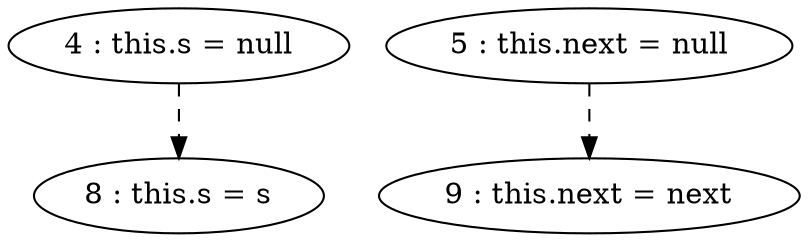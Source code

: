 digraph G {
"4 : this.s = null"
"4 : this.s = null" -> "8 : this.s = s" [style=dashed]
"5 : this.next = null"
"5 : this.next = null" -> "9 : this.next = next" [style=dashed]
"8 : this.s = s"
"9 : this.next = next"
}